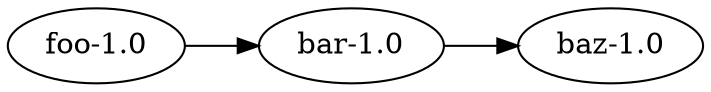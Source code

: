 digraph G {
  rankdir = LR;
  FOO [label="foo-1.0"];
  BAR [label="bar-1.0"];
  BAZ [label="baz-1.0"];

  FOO -> BAR;
  BAR -> BAZ;
}
